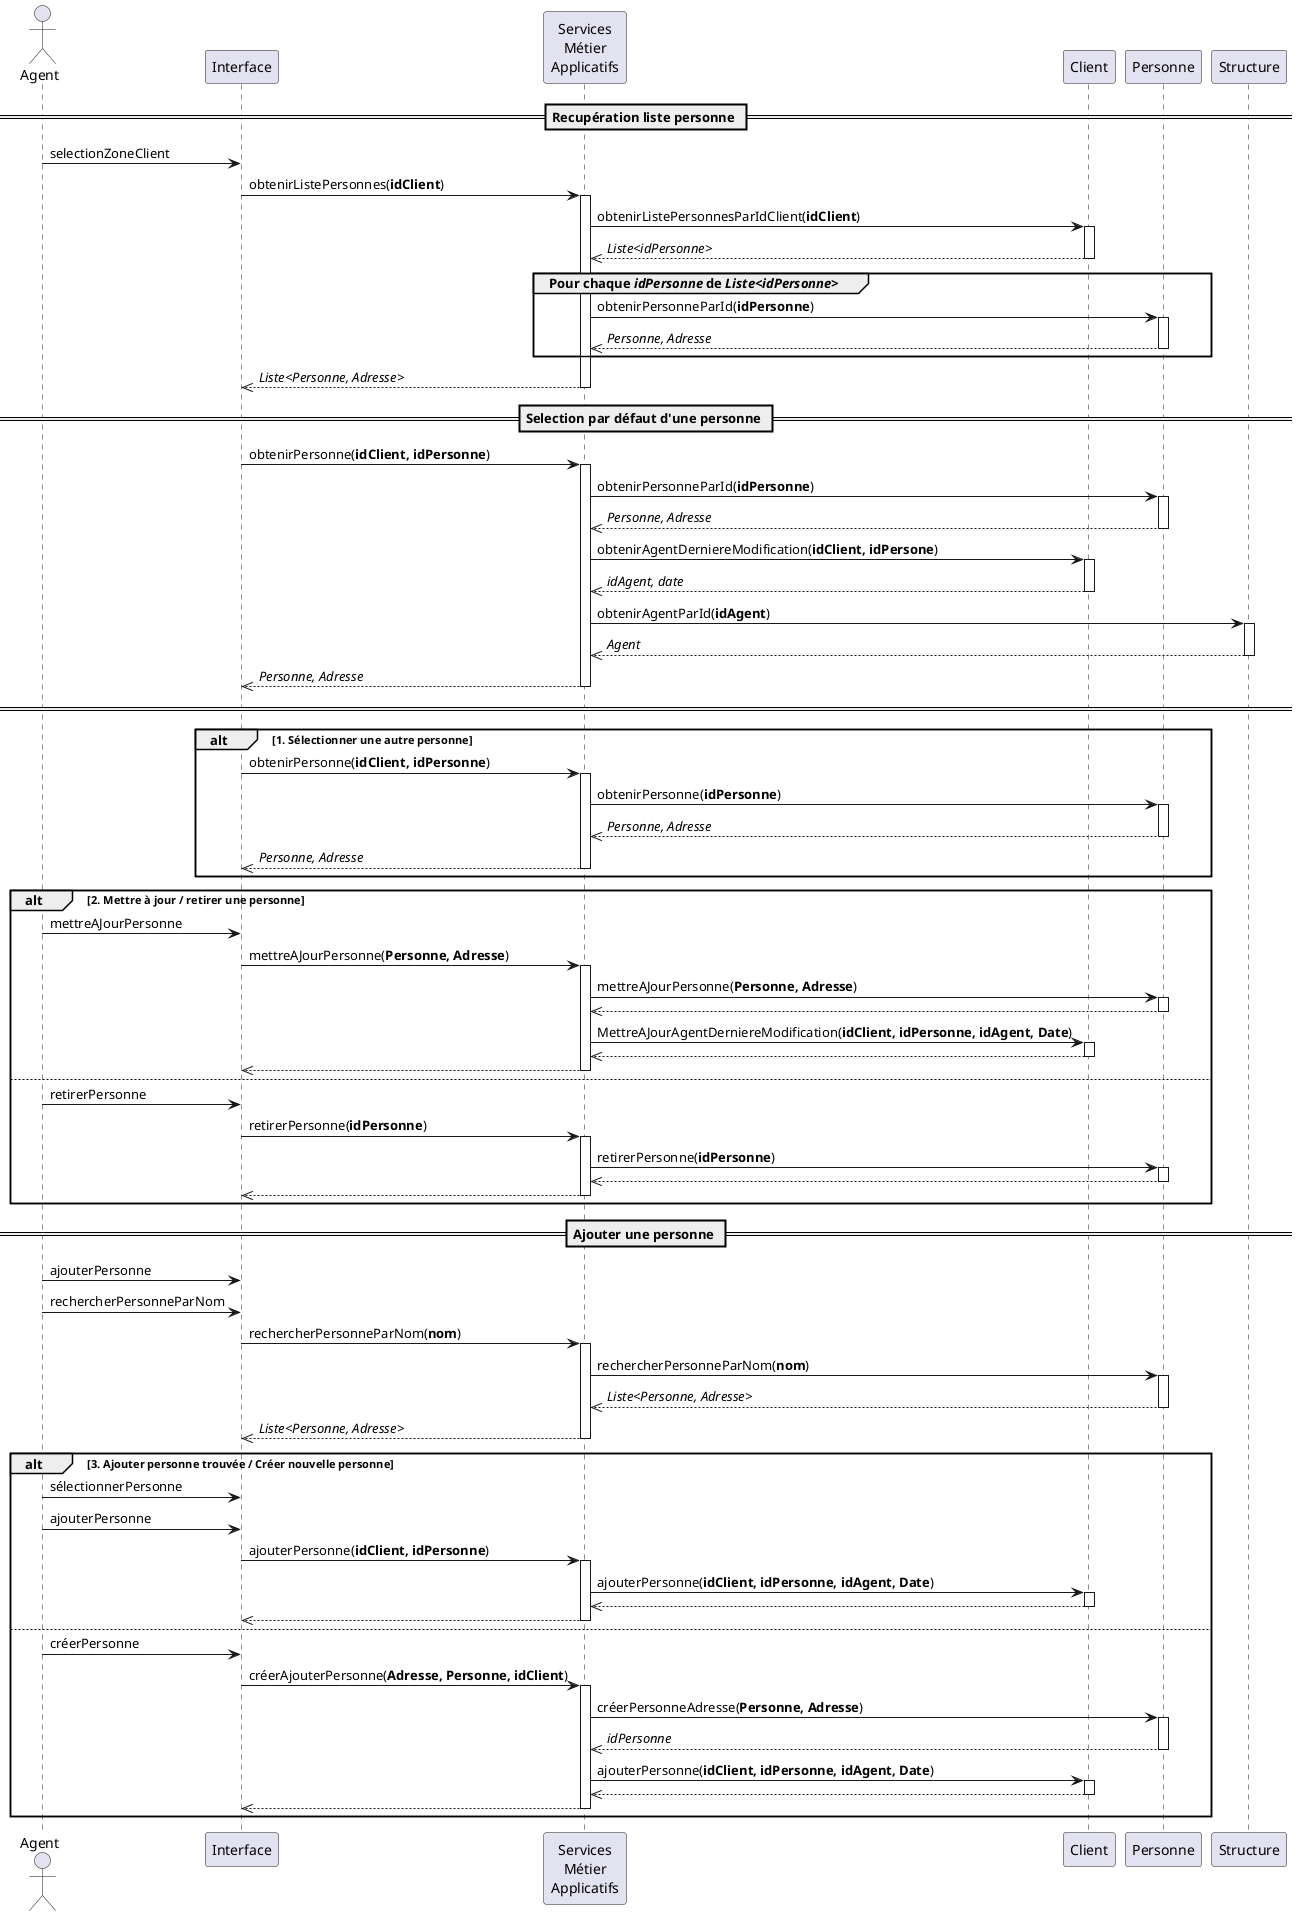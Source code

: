 @startuml
actor Agent
participant Interface as ihm
participant "Services\nMétier\nApplicatifs" as sma
participant Client
participant Personne
participant Structure

== Recupération liste personne ==

Agent -> ihm: selectionZoneClient
    ihm -> sma: obtenirListePersonnes(**idClient**)
    activate sma
        sma -> Client: obtenirListePersonnesParIdClient(**idClient**)
        activate Client
        Client -->> sma: //Liste<idPersonne>//
        deactivate Client

        group Pour chaque //idPersonne// de //Liste<idPersonne>//
            sma -> Personne: obtenirPersonneParId(**idPersonne**)
            activate Personne
            Personne -->> sma: //Personne, Adresse//
            deactivate Personne
        end
    ihm <<-- sma: //Liste<Personne, Adresse>//
    deactivate sma

== Selection par défaut d'une personne ==

ihm -> sma : obtenirPersonne(**idClient, idPersonne**)
activate sma
    sma -> Personne: obtenirPersonneParId(**idPersonne**)
    activate Personne
    sma <<-- Personne: //Personne, Adresse//
    deactivate Personne

    sma -> Client: obtenirAgentDerniereModification(**idClient, idPersone**)
    activate Client
    sma <<-- Client: //idAgent, date//
    deactivate Client

    sma -> Structure: obtenirAgentParId(**idAgent**)
    activate Structure
    sma <<-- Structure: //Agent//
    deactivate Structure
ihm <<-- sma: //Personne, Adresse//
deactivate sma

====

alt 1. Sélectionner une autre personne
    ihm -> sma: obtenirPersonne(**idClient, idPersonne**)
    activate sma
        sma -> Personne: obtenirPersonne(**idPersonne**)
        activate Personne
        sma <<-- Personne: //Personne, Adresse//
        deactivate Personne

        'sma -> Client: obtenirAgentDerniereModification(**idClient, idPersone**)
        'activate Client
        'sma <<-- Client: //idAgent, date//
        'deactivate Client
        '
        'sma -> Structure: obtenirAgentParId(**idAgent**)
        'activate Structure
        'sma <<-- Structure: //Agent//
        'deactivate Structure

    ihm <<-- sma: //Personne, Adresse//
    deactivate sma
end

alt 2. Mettre à jour / retirer une personne
    Agent -> ihm : mettreAJourPersonne
        ihm -> sma : mettreAJourPersonne(**Personne, Adresse**)
        activate sma
            sma -> Personne : mettreAJourPersonne(**Personne, Adresse**)
            activate Personne
            sma <<-- Personne
            deactivate Personne

            sma -> Client : MettreAJourAgentDerniereModification(**idClient, idPersonne, idAgent, Date**)
            activate Client
            sma <<-- Client
            deactivate Client
        ihm <<-- sma
        deactivate sma
else
    Agent -> ihm : retirerPersonne
        ihm -> sma : retirerPersonne(**idPersonne**)
        activate sma
            sma -> Personne : retirerPersonne(**idPersonne**)
            activate Personne
            sma <<-- Personne
            deactivate Personne
        ihm <<-- sma
        deactivate sma
end

== Ajouter une personne ==

Agent -> ihm: ajouterPersonne

Agent -> ihm: rechercherPersonneParNom
    ihm -> sma: rechercherPersonneParNom(**nom**)
    activate sma
        sma -> Personne: rechercherPersonneParNom(**nom**)
        activate Personne
        sma <<-- Personne: //Liste<Personne, Adresse>//
        deactivate Personne
    ihm <<-- sma: //Liste<Personne, Adresse>//
    deactivate sma

alt 3. Ajouter personne trouvée / Créer nouvelle personne
    Agent -> ihm : sélectionnerPersonne
    Agent -> ihm : ajouterPersonne
        ihm -> sma : ajouterPersonne(**idClient, idPersonne**)
        activate sma
            sma -> Client : ajouterPersonne(**idClient, idPersonne, idAgent, Date**)
            activate Client
            sma <<-- Client
            deactivate Client
        ihm <<-- sma
        deactivate sma
else
    Agent -> ihm : créerPersonne
        ihm -> sma : créerAjouterPersonne(**Adresse, Personne, idClient**)
        activate sma
            sma -> Personne: créerPersonneAdresse(**Personne, Adresse**)
            activate Personne
            Personne -->> sma: //idPersonne//
            deactivate Personne

            sma -> Client: ajouterPersonne(**idClient, idPersonne, idAgent, Date**)
            activate Client
            sma <<-- Client
            deactivate Client
        ihm <<-- sma
        deactivate sma
end

@enduml
